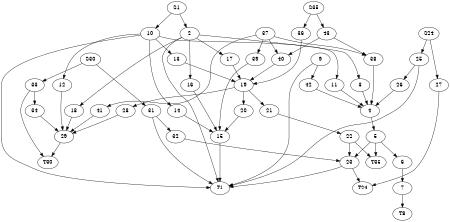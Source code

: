 digraph abstract {
	size="3,3";
	S24 -> 27;
	S24 -> 25;
	S1 -> 10;
	S1 -> 2;
	S35 -> 36;
	S35 -> 43;
	S30 -> 31;
	S30 -> 33;
	9 -> 42;
	9 -> T1;
	25 -> T1;
	25 -> 26;
	27 -> T24;
	2 -> 3;
	2 -> 16;
	2 -> 17;
	2 -> T1;
	2 -> 18;
	10 -> 11;
	10 -> 14;
	10 -> T1;
	10 -> 13;
	10 -> 12;
	31 -> T1;
	31 -> 32;
	33 -> T30;
	33 -> 34;
	42 -> 4;
	26 -> 4;
	3 -> 4;
	16 -> 15;
	17 -> 19;
	18 -> 29;
	11 -> 4;
	14 -> 15;
	37 -> 39;
	37 -> 41;
	37 -> 38;
	37 -> 40;
	13 -> 19;
	12 -> 29;
	43 -> 38;
	43 -> 40;
	36 -> 19;
	32 -> 23;
	34 -> 29;
	39 -> 15;
	41 -> 29;
	38 -> 4;
	40 -> 19;
	4 -> 5;
	19 -> 21;
	19 -> 20;
	19 -> 28;
	5 -> 6;
	5 -> T35;
	5 -> 23;
	21 -> 22;
	20 -> 15;
	28 -> 29;
	6 -> 7;
	15 -> T1;
	22 -> 23;
	22 -> T35;
	29 -> T30;
	7 -> T8;
	23 -> T24;
	23 -> T1;
}
